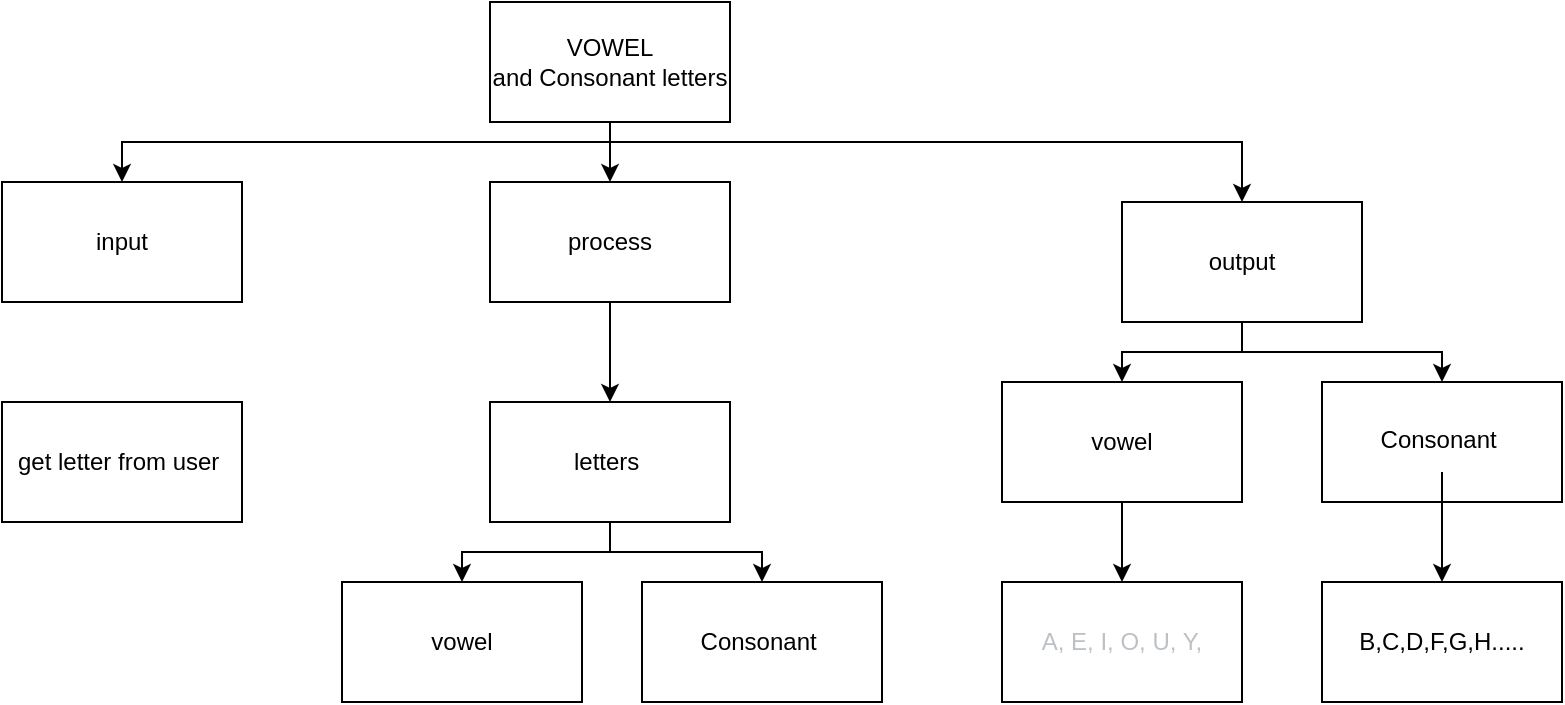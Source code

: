 <mxfile>
    <diagram id="LXcESVefIyGCty1WUog4" name="Page-1">
        <mxGraphModel dx="1074" dy="709" grid="1" gridSize="10" guides="1" tooltips="1" connect="1" arrows="1" fold="1" page="1" pageScale="1" pageWidth="827" pageHeight="1169" math="0" shadow="0">
            <root>
                <mxCell id="0"/>
                <mxCell id="1" parent="0"/>
                <mxCell id="4" style="edgeStyle=orthogonalEdgeStyle;html=1;entryX=0.5;entryY=0;entryDx=0;entryDy=0;rounded=0;" edge="1" parent="1" source="2" target="3">
                    <mxGeometry relative="1" as="geometry">
                        <Array as="points">
                            <mxPoint x="314" y="150"/>
                            <mxPoint x="70" y="150"/>
                        </Array>
                    </mxGeometry>
                </mxCell>
                <mxCell id="6" style="edgeStyle=orthogonalEdgeStyle;rounded=0;html=1;" edge="1" parent="1" source="2" target="5">
                    <mxGeometry relative="1" as="geometry"/>
                </mxCell>
                <mxCell id="8" style="edgeStyle=orthogonalEdgeStyle;rounded=0;html=1;entryX=0.5;entryY=0;entryDx=0;entryDy=0;" edge="1" parent="1" source="2" target="7">
                    <mxGeometry relative="1" as="geometry">
                        <Array as="points">
                            <mxPoint x="314" y="150"/>
                            <mxPoint x="630" y="150"/>
                        </Array>
                    </mxGeometry>
                </mxCell>
                <mxCell id="2" value="VOWEL and&amp;nbsp;Consonant letters" style="rounded=0;whiteSpace=wrap;html=1;" vertex="1" parent="1">
                    <mxGeometry x="254" y="80" width="120" height="60" as="geometry"/>
                </mxCell>
                <mxCell id="3" value="input" style="rounded=0;whiteSpace=wrap;html=1;" vertex="1" parent="1">
                    <mxGeometry x="10" y="170" width="120" height="60" as="geometry"/>
                </mxCell>
                <mxCell id="15" style="edgeStyle=orthogonalEdgeStyle;rounded=0;html=1;" edge="1" parent="1" source="5" target="10">
                    <mxGeometry relative="1" as="geometry"/>
                </mxCell>
                <mxCell id="5" value="process" style="rounded=0;whiteSpace=wrap;html=1;" vertex="1" parent="1">
                    <mxGeometry x="254" y="170" width="120" height="60" as="geometry"/>
                </mxCell>
                <mxCell id="19" style="edgeStyle=orthogonalEdgeStyle;rounded=0;html=1;" edge="1" parent="1" source="7" target="16">
                    <mxGeometry relative="1" as="geometry"/>
                </mxCell>
                <mxCell id="20" style="edgeStyle=orthogonalEdgeStyle;rounded=0;html=1;entryX=0.5;entryY=0;entryDx=0;entryDy=0;entryPerimeter=0;" edge="1" parent="1" source="7" target="17">
                    <mxGeometry relative="1" as="geometry"/>
                </mxCell>
                <mxCell id="7" value="output" style="rounded=0;whiteSpace=wrap;html=1;" vertex="1" parent="1">
                    <mxGeometry x="570" y="180" width="120" height="60" as="geometry"/>
                </mxCell>
                <mxCell id="9" value="get letter from user&amp;nbsp;" style="rounded=0;whiteSpace=wrap;html=1;" vertex="1" parent="1">
                    <mxGeometry x="10" y="280" width="120" height="60" as="geometry"/>
                </mxCell>
                <mxCell id="13" style="edgeStyle=orthogonalEdgeStyle;rounded=0;html=1;" edge="1" parent="1" source="10" target="11">
                    <mxGeometry relative="1" as="geometry"/>
                </mxCell>
                <mxCell id="14" style="edgeStyle=orthogonalEdgeStyle;rounded=0;html=1;" edge="1" parent="1" source="10" target="12">
                    <mxGeometry relative="1" as="geometry"/>
                </mxCell>
                <mxCell id="10" value="letters&amp;nbsp;" style="rounded=0;whiteSpace=wrap;html=1;" vertex="1" parent="1">
                    <mxGeometry x="254" y="280" width="120" height="60" as="geometry"/>
                </mxCell>
                <mxCell id="11" value="vowel" style="rounded=0;whiteSpace=wrap;html=1;" vertex="1" parent="1">
                    <mxGeometry x="180" y="370" width="120" height="60" as="geometry"/>
                </mxCell>
                <mxCell id="12" value="Consonant&amp;nbsp;" style="rounded=0;whiteSpace=wrap;html=1;" vertex="1" parent="1">
                    <mxGeometry x="330" y="370" width="120" height="60" as="geometry"/>
                </mxCell>
                <mxCell id="22" style="edgeStyle=orthogonalEdgeStyle;rounded=0;html=1;fontSize=12;" edge="1" parent="1" source="16" target="21">
                    <mxGeometry relative="1" as="geometry"/>
                </mxCell>
                <mxCell id="16" value="&lt;p style=&quot;line-height: 1.4&quot;&gt;vowel&lt;/p&gt;" style="rounded=0;whiteSpace=wrap;html=1;" vertex="1" parent="1">
                    <mxGeometry x="510" y="270" width="120" height="60" as="geometry"/>
                </mxCell>
                <mxCell id="17" value="" style="rounded=0;whiteSpace=wrap;html=1;" vertex="1" parent="1">
                    <mxGeometry x="670" y="270" width="120" height="60" as="geometry"/>
                </mxCell>
                <mxCell id="24" style="edgeStyle=orthogonalEdgeStyle;rounded=0;html=1;fontSize=12;" edge="1" parent="1" source="18" target="23">
                    <mxGeometry relative="1" as="geometry"/>
                </mxCell>
                <mxCell id="18" value="Consonant&amp;nbsp;" style="text;whiteSpace=wrap;html=1;align=center;" vertex="1" parent="1">
                    <mxGeometry x="670" y="285" width="120" height="30" as="geometry"/>
                </mxCell>
                <mxCell id="21" value="&lt;span style=&quot;color: rgb(189 , 193 , 198) ; font-family: &amp;#34;arial&amp;#34; , sans-serif ; text-align: left ; line-height: 1.2&quot;&gt;&lt;font style=&quot;font-size: 12px&quot;&gt;A, E, I, O, U, Y,&lt;/font&gt;&lt;/span&gt;" style="rounded=0;whiteSpace=wrap;html=1;" vertex="1" parent="1">
                    <mxGeometry x="510" y="370" width="120" height="60" as="geometry"/>
                </mxCell>
                <mxCell id="23" value="B,C,D,F,G,H....." style="rounded=0;whiteSpace=wrap;html=1;labelBackgroundColor=none;fontSize=12;" vertex="1" parent="1">
                    <mxGeometry x="670" y="370" width="120" height="60" as="geometry"/>
                </mxCell>
            </root>
        </mxGraphModel>
    </diagram>
</mxfile>
